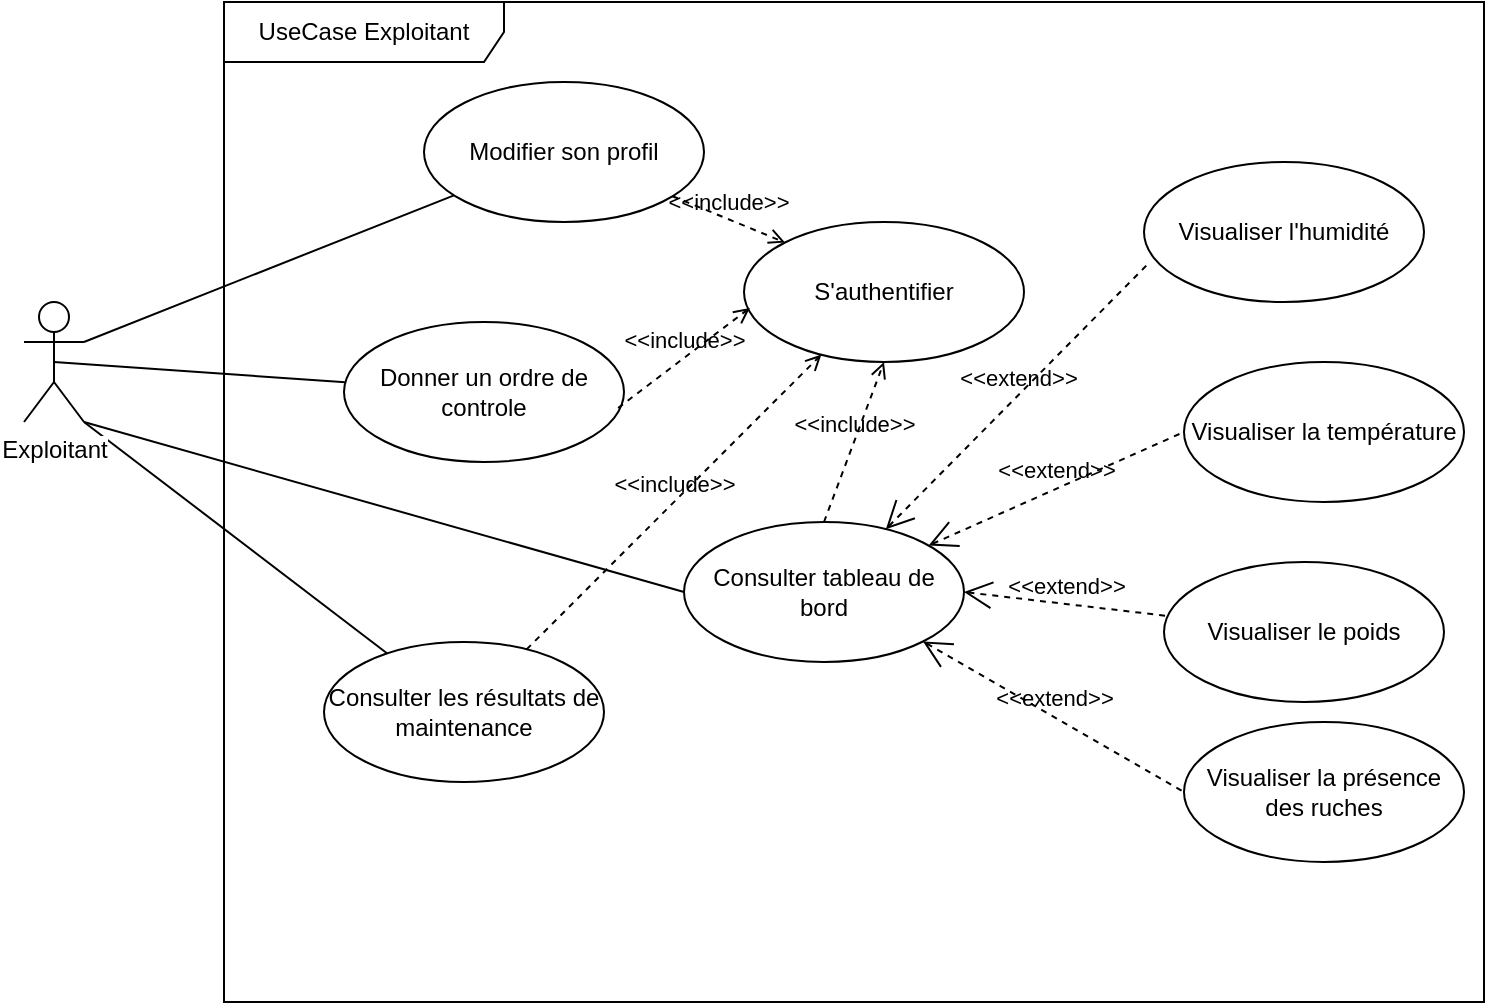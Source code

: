 <mxfile version="10.5.2" type="github"><diagram id="Qg-ZoCM74MvuijuU27lO" name="Page-1"><mxGraphModel dx="1074" dy="585" grid="1" gridSize="10" guides="0" tooltips="1" connect="1" arrows="1" fold="1" page="1" pageScale="1" pageWidth="827" pageHeight="1169" math="0" shadow="0"><root><mxCell id="0"/><mxCell id="1" parent="0"/><mxCell id="9XvNz_WsREaTN5iQBb8I-1" value="UseCase Exploitant" style="shape=umlFrame;whiteSpace=wrap;html=1;width=140;height=30;" parent="1" vertex="1"><mxGeometry x="170" y="40" width="630" height="500" as="geometry"/></mxCell><mxCell id="N9xDG2CKf7AW8zxC8ELA-1" style="rounded=0;orthogonalLoop=1;jettySize=auto;html=1;exitX=1;exitY=1;exitDx=0;exitDy=0;exitPerimeter=0;entryX=0;entryY=0.5;entryDx=0;entryDy=0;endArrow=none;endFill=0;" parent="1" source="9XvNz_WsREaTN5iQBb8I-2" target="9XvNz_WsREaTN5iQBb8I-3" edge="1"><mxGeometry relative="1" as="geometry"/></mxCell><mxCell id="N9xDG2CKf7AW8zxC8ELA-2" style="edgeStyle=none;rounded=0;orthogonalLoop=1;jettySize=auto;html=1;exitX=1;exitY=0.333;exitDx=0;exitDy=0;exitPerimeter=0;endArrow=none;endFill=0;" parent="1" source="9XvNz_WsREaTN5iQBb8I-2" target="9XvNz_WsREaTN5iQBb8I-4" edge="1"><mxGeometry relative="1" as="geometry"/></mxCell><mxCell id="N9xDG2CKf7AW8zxC8ELA-11" style="edgeStyle=none;rounded=0;orthogonalLoop=1;jettySize=auto;html=1;exitX=0.5;exitY=0.5;exitDx=0;exitDy=0;exitPerimeter=0;endArrow=none;endFill=0;" parent="1" source="9XvNz_WsREaTN5iQBb8I-2" target="N9xDG2CKf7AW8zxC8ELA-10" edge="1"><mxGeometry relative="1" as="geometry"/></mxCell><mxCell id="N9xDG2CKf7AW8zxC8ELA-13" style="edgeStyle=none;rounded=0;orthogonalLoop=1;jettySize=auto;html=1;endArrow=none;endFill=0;" parent="1" target="N9xDG2CKf7AW8zxC8ELA-12" edge="1"><mxGeometry relative="1" as="geometry"><mxPoint x="100" y="250" as="sourcePoint"/></mxGeometry></mxCell><mxCell id="9XvNz_WsREaTN5iQBb8I-2" value="Exploitant" style="shape=umlActor;verticalLabelPosition=bottom;labelBackgroundColor=#ffffff;verticalAlign=top;html=1;outlineConnect=0;" parent="1" vertex="1"><mxGeometry x="70" y="190" width="30" height="60" as="geometry"/></mxCell><mxCell id="9XvNz_WsREaTN5iQBb8I-3" value="&lt;div&gt;Consulter tableau de bord&lt;/div&gt;" style="ellipse;whiteSpace=wrap;html=1;" parent="1" vertex="1"><mxGeometry x="400" y="300" width="140" height="70" as="geometry"/></mxCell><mxCell id="9XvNz_WsREaTN5iQBb8I-4" value="Modifier son profil" style="ellipse;whiteSpace=wrap;html=1;" parent="1" vertex="1"><mxGeometry x="270" y="80" width="140" height="70" as="geometry"/></mxCell><mxCell id="N9xDG2CKf7AW8zxC8ELA-10" value="Donner un ordre de controle" style="ellipse;whiteSpace=wrap;html=1;" parent="1" vertex="1"><mxGeometry x="230" y="200" width="140" height="70" as="geometry"/></mxCell><mxCell id="N9xDG2CKf7AW8zxC8ELA-12" value="Consulter les résultats de maintenance" style="ellipse;whiteSpace=wrap;html=1;" parent="1" vertex="1"><mxGeometry x="220" y="360" width="140" height="70" as="geometry"/></mxCell><mxCell id="N9xDG2CKf7AW8zxC8ELA-14" style="edgeStyle=none;rounded=0;orthogonalLoop=1;jettySize=auto;html=1;exitX=1;exitY=1;exitDx=0;exitDy=0;exitPerimeter=0;endArrow=none;endFill=0;" parent="1" source="9XvNz_WsREaTN5iQBb8I-2" target="9XvNz_WsREaTN5iQBb8I-2" edge="1"><mxGeometry relative="1" as="geometry"/></mxCell><mxCell id="N9xDG2CKf7AW8zxC8ELA-15" value="Visualiser l'humidité" style="ellipse;whiteSpace=wrap;html=1;" parent="1" vertex="1"><mxGeometry x="630" y="120" width="140" height="70" as="geometry"/></mxCell><mxCell id="N9xDG2CKf7AW8zxC8ELA-16" value="Visualiser la température" style="ellipse;whiteSpace=wrap;html=1;" parent="1" vertex="1"><mxGeometry x="650" y="220" width="140" height="70" as="geometry"/></mxCell><mxCell id="N9xDG2CKf7AW8zxC8ELA-17" value="Visualiser le poids" style="ellipse;whiteSpace=wrap;html=1;" parent="1" vertex="1"><mxGeometry x="640" y="320" width="140" height="70" as="geometry"/></mxCell><mxCell id="N9xDG2CKf7AW8zxC8ELA-18" value="Visualiser la présence des ruches" style="ellipse;whiteSpace=wrap;html=1;" parent="1" vertex="1"><mxGeometry x="650" y="400" width="140" height="70" as="geometry"/></mxCell><mxCell id="N9xDG2CKf7AW8zxC8ELA-19" value="&amp;lt;&amp;lt;extend&amp;gt;&amp;gt;" style="edgeStyle=none;html=1;startArrow=open;endArrow=none;startSize=12;verticalAlign=bottom;dashed=1;labelBackgroundColor=none;entryX=0.021;entryY=0.714;entryDx=0;entryDy=0;entryPerimeter=0;" parent="1" source="9XvNz_WsREaTN5iQBb8I-3" target="N9xDG2CKf7AW8zxC8ELA-15" edge="1"><mxGeometry width="160" relative="1" as="geometry"><mxPoint x="560" y="110" as="sourcePoint"/><mxPoint x="720" y="110" as="targetPoint"/></mxGeometry></mxCell><mxCell id="N9xDG2CKf7AW8zxC8ELA-20" value="&amp;lt;&amp;lt;extend&amp;gt;&amp;gt;" style="edgeStyle=none;html=1;startArrow=open;endArrow=none;startSize=12;verticalAlign=bottom;dashed=1;labelBackgroundColor=none;entryX=0;entryY=0.5;entryDx=0;entryDy=0;" parent="1" target="N9xDG2CKf7AW8zxC8ELA-16" edge="1" source="9XvNz_WsREaTN5iQBb8I-3"><mxGeometry width="160" relative="1" as="geometry"><mxPoint x="463.355" y="287.521" as="sourcePoint"/><mxPoint x="633" y="180" as="targetPoint"/></mxGeometry></mxCell><mxCell id="N9xDG2CKf7AW8zxC8ELA-21" value="&amp;lt;&amp;lt;extend&amp;gt;&amp;gt;" style="edgeStyle=none;html=1;startArrow=open;endArrow=none;startSize=12;verticalAlign=bottom;dashed=1;labelBackgroundColor=none;exitX=1;exitY=0.5;exitDx=0;exitDy=0;" parent="1" source="9XvNz_WsREaTN5iQBb8I-3" target="N9xDG2CKf7AW8zxC8ELA-17" edge="1"><mxGeometry width="160" relative="1" as="geometry"><mxPoint x="473.355" y="297.521" as="sourcePoint"/><mxPoint x="620" y="255" as="targetPoint"/></mxGeometry></mxCell><mxCell id="N9xDG2CKf7AW8zxC8ELA-22" value="&amp;lt;&amp;lt;extend&amp;gt;&amp;gt;" style="edgeStyle=none;html=1;startArrow=open;endArrow=none;startSize=12;verticalAlign=bottom;dashed=1;labelBackgroundColor=none;exitX=1;exitY=1;exitDx=0;exitDy=0;entryX=0;entryY=0.5;entryDx=0;entryDy=0;" parent="1" source="9XvNz_WsREaTN5iQBb8I-3" target="N9xDG2CKf7AW8zxC8ELA-18" edge="1"><mxGeometry width="160" relative="1" as="geometry"><mxPoint x="490" y="315" as="sourcePoint"/><mxPoint x="625.007" y="342.001" as="targetPoint"/></mxGeometry></mxCell><mxCell id="tUYMFlnU9A0fG2L8_1jl-1" value="S'authentifier" style="ellipse;whiteSpace=wrap;html=1;" vertex="1" parent="1"><mxGeometry x="430" y="150" width="140" height="70" as="geometry"/></mxCell><mxCell id="tUYMFlnU9A0fG2L8_1jl-2" value="&amp;lt;&amp;lt;include&amp;gt;&amp;gt;" style="edgeStyle=none;html=1;endArrow=open;verticalAlign=bottom;dashed=1;labelBackgroundColor=none;entryX=0;entryY=0;entryDx=0;entryDy=0;" edge="1" parent="1" source="9XvNz_WsREaTN5iQBb8I-4" target="tUYMFlnU9A0fG2L8_1jl-1"><mxGeometry width="160" relative="1" as="geometry"><mxPoint x="410" y="140" as="sourcePoint"/><mxPoint x="470" y="140" as="targetPoint"/></mxGeometry></mxCell><mxCell id="tUYMFlnU9A0fG2L8_1jl-3" value="&amp;lt;&amp;lt;include&amp;gt;&amp;gt;" style="edgeStyle=none;html=1;endArrow=open;verticalAlign=bottom;dashed=1;labelBackgroundColor=none;" edge="1" parent="1" source="N9xDG2CKf7AW8zxC8ELA-12" target="tUYMFlnU9A0fG2L8_1jl-1"><mxGeometry width="160" relative="1" as="geometry"><mxPoint x="415.975" y="136.698" as="sourcePoint"/><mxPoint x="491" y="150" as="targetPoint"/></mxGeometry></mxCell><mxCell id="tUYMFlnU9A0fG2L8_1jl-4" value="&amp;lt;&amp;lt;include&amp;gt;&amp;gt;" style="edgeStyle=none;html=1;endArrow=open;verticalAlign=bottom;dashed=1;labelBackgroundColor=none;entryX=0.5;entryY=1;entryDx=0;entryDy=0;exitX=0.5;exitY=0;exitDx=0;exitDy=0;" edge="1" parent="1" source="9XvNz_WsREaTN5iQBb8I-3" target="tUYMFlnU9A0fG2L8_1jl-1"><mxGeometry width="160" relative="1" as="geometry"><mxPoint x="425.975" y="146.698" as="sourcePoint"/><mxPoint x="501" y="160" as="targetPoint"/></mxGeometry></mxCell><mxCell id="tUYMFlnU9A0fG2L8_1jl-5" value="&amp;lt;&amp;lt;include&amp;gt;&amp;gt;" style="edgeStyle=none;html=1;endArrow=open;verticalAlign=bottom;dashed=1;labelBackgroundColor=none;exitX=0.979;exitY=0.614;exitDx=0;exitDy=0;exitPerimeter=0;entryX=0.021;entryY=0.614;entryDx=0;entryDy=0;entryPerimeter=0;" edge="1" parent="1" source="N9xDG2CKf7AW8zxC8ELA-10" target="tUYMFlnU9A0fG2L8_1jl-1"><mxGeometry width="160" relative="1" as="geometry"><mxPoint x="435.975" y="156.698" as="sourcePoint"/><mxPoint x="511" y="170" as="targetPoint"/></mxGeometry></mxCell></root></mxGraphModel></diagram></mxfile>